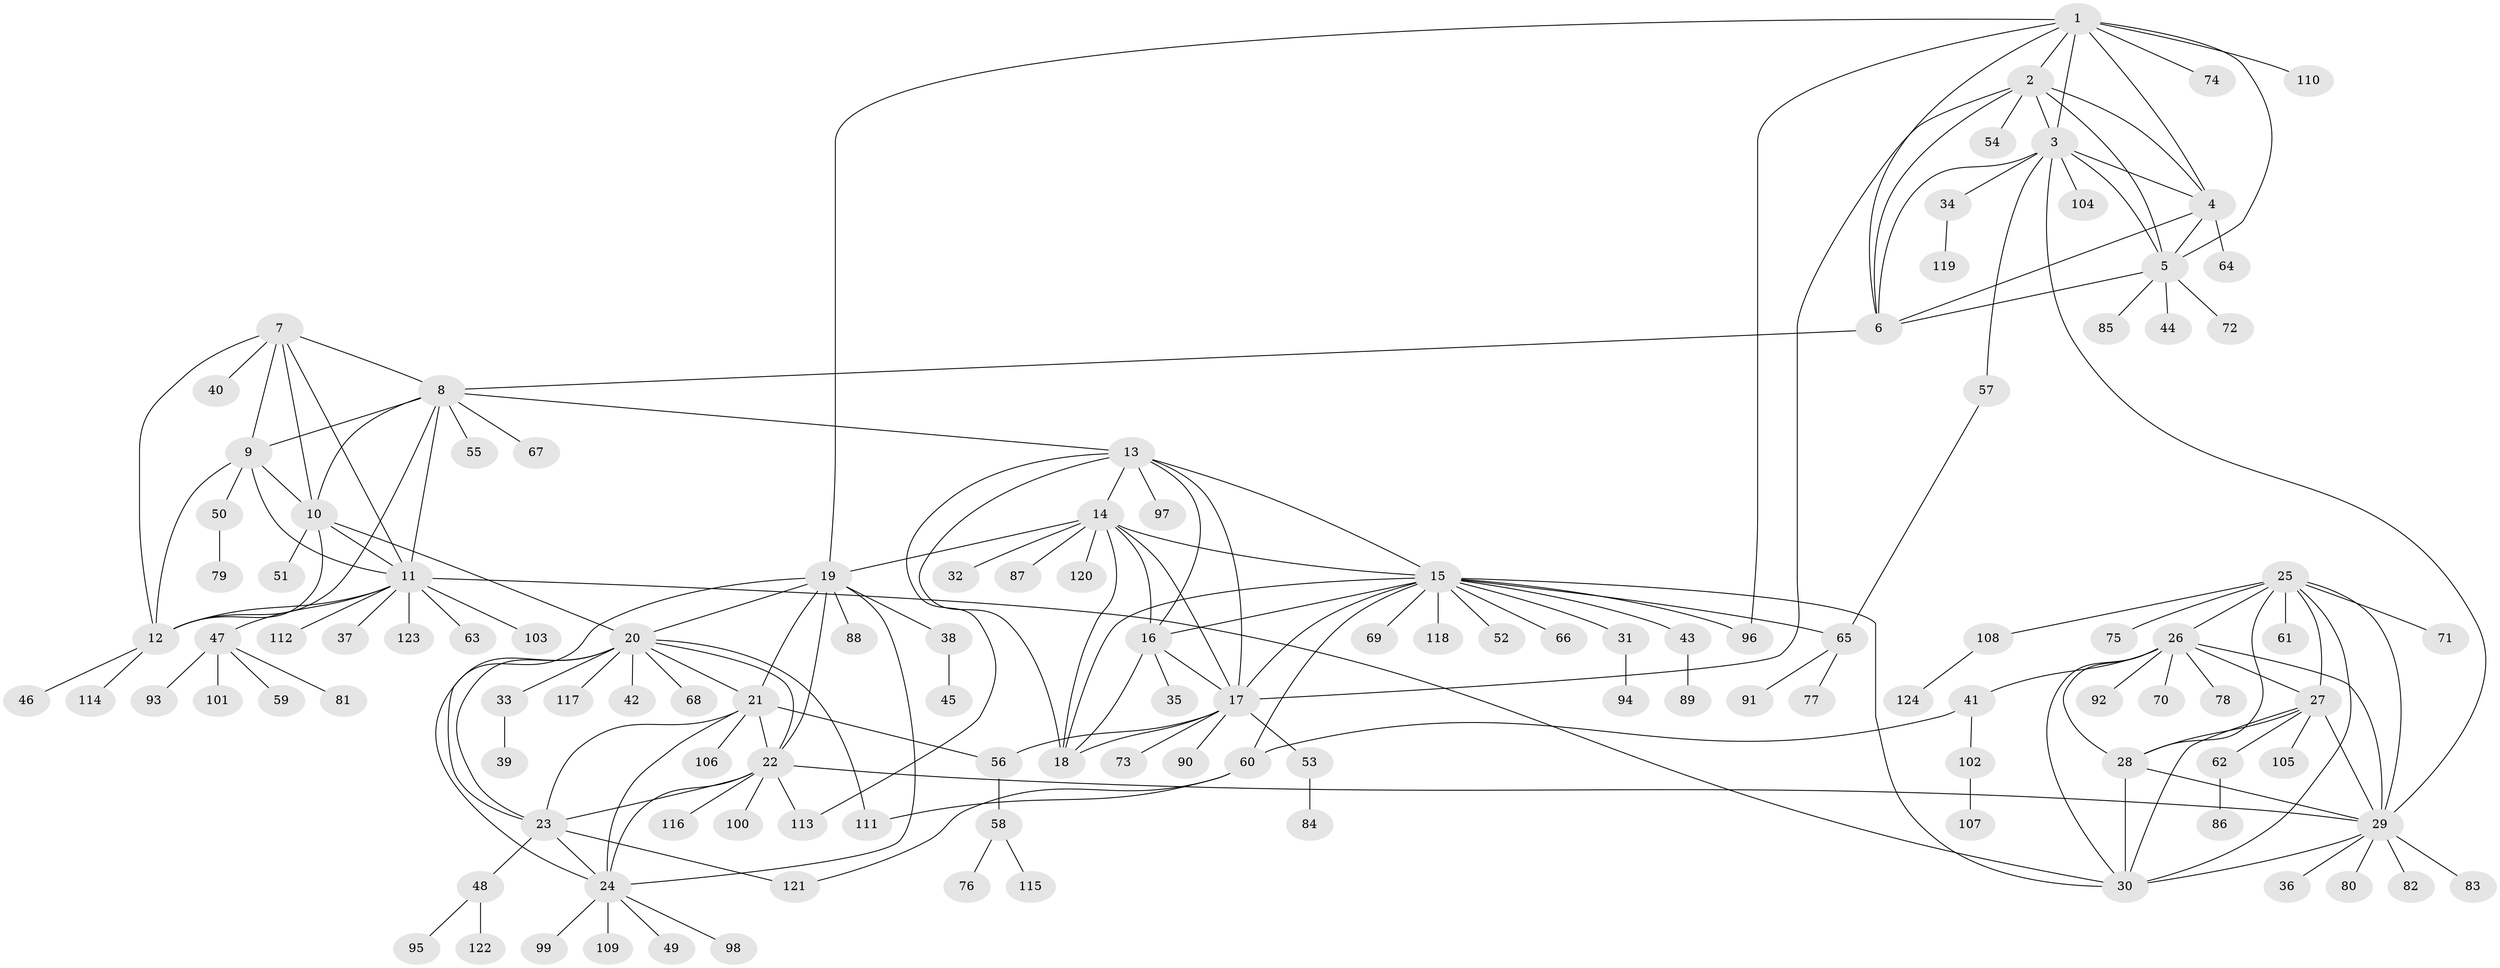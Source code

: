 // coarse degree distribution, {4: 0.061224489795918366, 11: 0.02040816326530612, 7: 0.04081632653061224, 5: 0.02040816326530612, 10: 0.02040816326530612, 6: 0.08163265306122448, 13: 0.02040816326530612, 8: 0.04081632653061224, 1: 0.6326530612244898, 2: 0.061224489795918366}
// Generated by graph-tools (version 1.1) at 2025/19/03/04/25 18:19:46]
// undirected, 124 vertices, 186 edges
graph export_dot {
graph [start="1"]
  node [color=gray90,style=filled];
  1;
  2;
  3;
  4;
  5;
  6;
  7;
  8;
  9;
  10;
  11;
  12;
  13;
  14;
  15;
  16;
  17;
  18;
  19;
  20;
  21;
  22;
  23;
  24;
  25;
  26;
  27;
  28;
  29;
  30;
  31;
  32;
  33;
  34;
  35;
  36;
  37;
  38;
  39;
  40;
  41;
  42;
  43;
  44;
  45;
  46;
  47;
  48;
  49;
  50;
  51;
  52;
  53;
  54;
  55;
  56;
  57;
  58;
  59;
  60;
  61;
  62;
  63;
  64;
  65;
  66;
  67;
  68;
  69;
  70;
  71;
  72;
  73;
  74;
  75;
  76;
  77;
  78;
  79;
  80;
  81;
  82;
  83;
  84;
  85;
  86;
  87;
  88;
  89;
  90;
  91;
  92;
  93;
  94;
  95;
  96;
  97;
  98;
  99;
  100;
  101;
  102;
  103;
  104;
  105;
  106;
  107;
  108;
  109;
  110;
  111;
  112;
  113;
  114;
  115;
  116;
  117;
  118;
  119;
  120;
  121;
  122;
  123;
  124;
  1 -- 2;
  1 -- 3;
  1 -- 4;
  1 -- 5;
  1 -- 6;
  1 -- 19;
  1 -- 74;
  1 -- 96;
  1 -- 110;
  2 -- 3;
  2 -- 4;
  2 -- 5;
  2 -- 6;
  2 -- 17;
  2 -- 54;
  3 -- 4;
  3 -- 5;
  3 -- 6;
  3 -- 29;
  3 -- 34;
  3 -- 57;
  3 -- 104;
  4 -- 5;
  4 -- 6;
  4 -- 64;
  5 -- 6;
  5 -- 44;
  5 -- 72;
  5 -- 85;
  6 -- 8;
  7 -- 8;
  7 -- 9;
  7 -- 10;
  7 -- 11;
  7 -- 12;
  7 -- 40;
  8 -- 9;
  8 -- 10;
  8 -- 11;
  8 -- 12;
  8 -- 13;
  8 -- 55;
  8 -- 67;
  9 -- 10;
  9 -- 11;
  9 -- 12;
  9 -- 50;
  10 -- 11;
  10 -- 12;
  10 -- 20;
  10 -- 51;
  11 -- 12;
  11 -- 30;
  11 -- 37;
  11 -- 47;
  11 -- 63;
  11 -- 103;
  11 -- 112;
  11 -- 123;
  12 -- 46;
  12 -- 114;
  13 -- 14;
  13 -- 15;
  13 -- 16;
  13 -- 17;
  13 -- 18;
  13 -- 97;
  13 -- 113;
  14 -- 15;
  14 -- 16;
  14 -- 17;
  14 -- 18;
  14 -- 19;
  14 -- 32;
  14 -- 87;
  14 -- 120;
  15 -- 16;
  15 -- 17;
  15 -- 18;
  15 -- 30;
  15 -- 31;
  15 -- 43;
  15 -- 52;
  15 -- 60;
  15 -- 65;
  15 -- 66;
  15 -- 69;
  15 -- 96;
  15 -- 118;
  16 -- 17;
  16 -- 18;
  16 -- 35;
  17 -- 18;
  17 -- 53;
  17 -- 56;
  17 -- 73;
  17 -- 90;
  19 -- 20;
  19 -- 21;
  19 -- 22;
  19 -- 23;
  19 -- 24;
  19 -- 38;
  19 -- 88;
  20 -- 21;
  20 -- 22;
  20 -- 23;
  20 -- 24;
  20 -- 33;
  20 -- 42;
  20 -- 68;
  20 -- 111;
  20 -- 117;
  21 -- 22;
  21 -- 23;
  21 -- 24;
  21 -- 56;
  21 -- 106;
  22 -- 23;
  22 -- 24;
  22 -- 29;
  22 -- 100;
  22 -- 113;
  22 -- 116;
  23 -- 24;
  23 -- 48;
  23 -- 121;
  24 -- 49;
  24 -- 98;
  24 -- 99;
  24 -- 109;
  25 -- 26;
  25 -- 27;
  25 -- 28;
  25 -- 29;
  25 -- 30;
  25 -- 61;
  25 -- 71;
  25 -- 75;
  25 -- 108;
  26 -- 27;
  26 -- 28;
  26 -- 29;
  26 -- 30;
  26 -- 41;
  26 -- 70;
  26 -- 78;
  26 -- 92;
  27 -- 28;
  27 -- 29;
  27 -- 30;
  27 -- 62;
  27 -- 105;
  28 -- 29;
  28 -- 30;
  29 -- 30;
  29 -- 36;
  29 -- 80;
  29 -- 82;
  29 -- 83;
  31 -- 94;
  33 -- 39;
  34 -- 119;
  38 -- 45;
  41 -- 60;
  41 -- 102;
  43 -- 89;
  47 -- 59;
  47 -- 81;
  47 -- 93;
  47 -- 101;
  48 -- 95;
  48 -- 122;
  50 -- 79;
  53 -- 84;
  56 -- 58;
  57 -- 65;
  58 -- 76;
  58 -- 115;
  60 -- 111;
  60 -- 121;
  62 -- 86;
  65 -- 77;
  65 -- 91;
  102 -- 107;
  108 -- 124;
}
